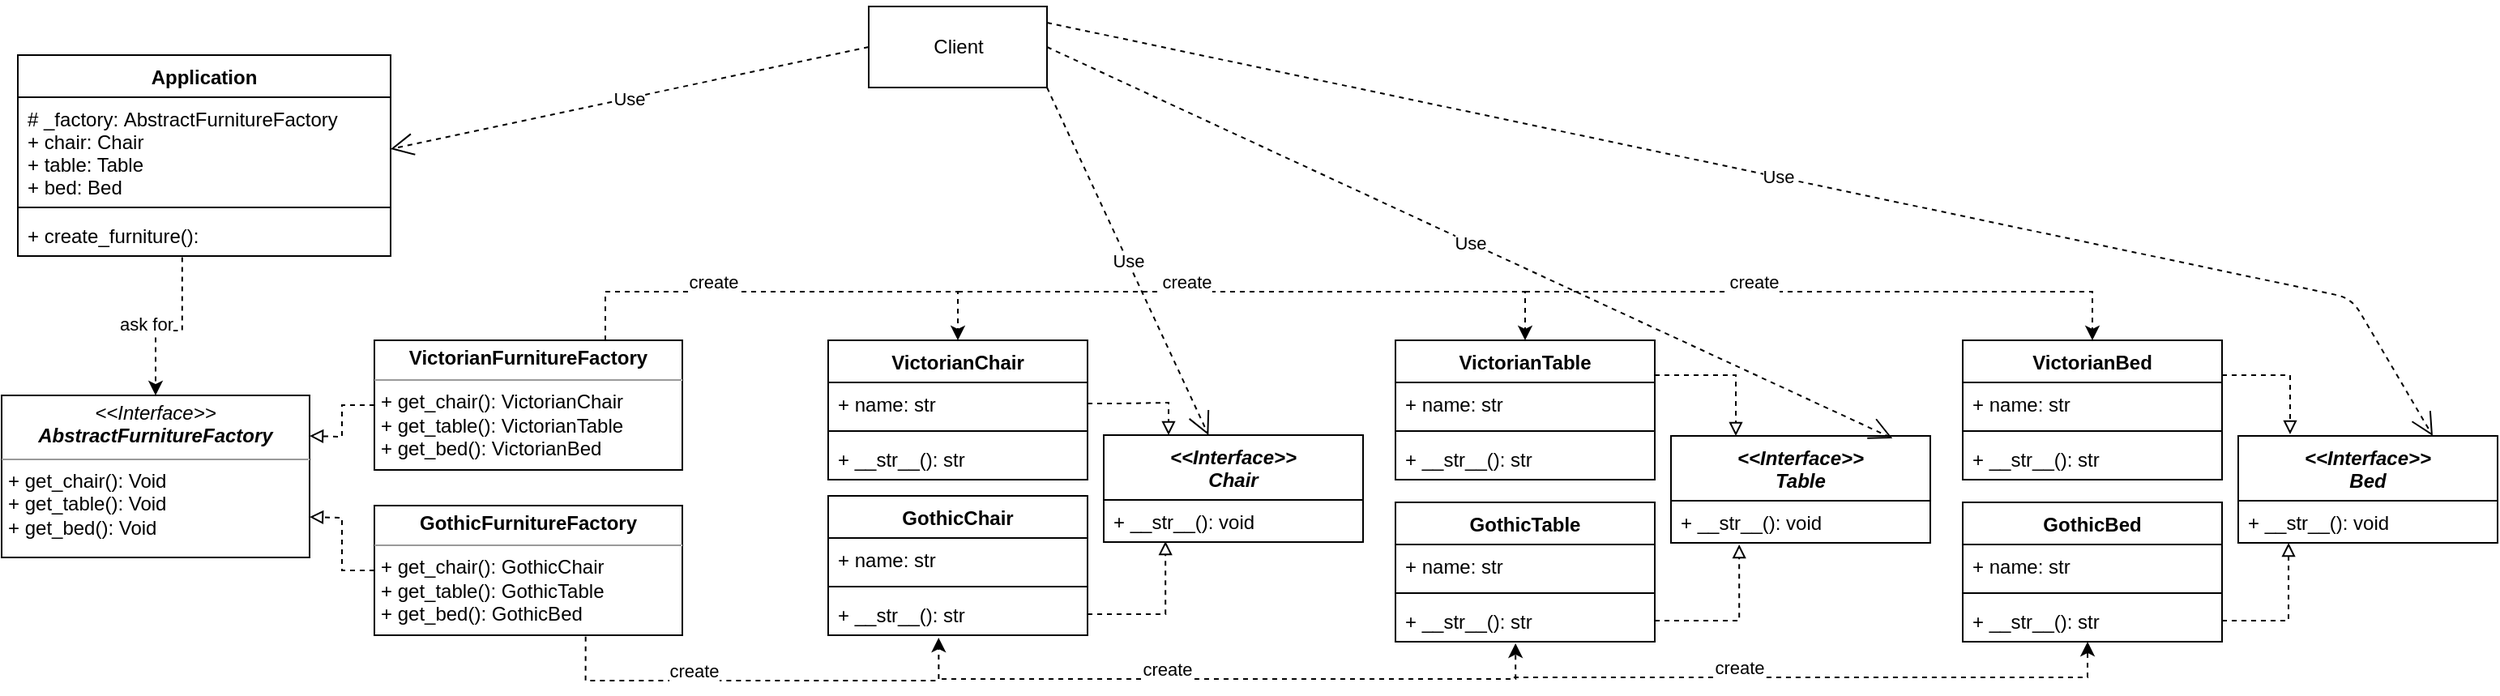 <mxfile version="14.5.1" type="device"><diagram id="0ansOxI29JbR_2N8MUk0" name="Страница 1"><mxGraphModel dx="1588" dy="960" grid="1" gridSize="10" guides="1" tooltips="1" connect="1" arrows="1" fold="1" page="1" pageScale="1" pageWidth="827" pageHeight="1169" math="0" shadow="0"><root><mxCell id="0"/><mxCell id="1" parent="0"/><mxCell id="ZyPitl_gjvfmytoi62Fe-13" value="&lt;&lt;Interface&gt;&gt;&#10;Chair" style="swimlane;fontStyle=3;align=center;verticalAlign=top;childLayout=stackLayout;horizontal=1;startSize=40;horizontalStack=0;resizeParent=1;resizeParentMax=0;resizeLast=0;collapsible=1;marginBottom=0;" vertex="1" parent="1"><mxGeometry x="730" y="294.5" width="160" height="66" as="geometry"/></mxCell><mxCell id="ZyPitl_gjvfmytoi62Fe-16" value="+ __str__(): void" style="text;strokeColor=none;fillColor=none;align=left;verticalAlign=top;spacingLeft=4;spacingRight=4;overflow=hidden;rotatable=0;points=[[0,0.5],[1,0.5]];portConstraint=eastwest;" vertex="1" parent="ZyPitl_gjvfmytoi62Fe-13"><mxGeometry y="40" width="160" height="26" as="geometry"/></mxCell><mxCell id="ZyPitl_gjvfmytoi62Fe-28" value="GothicChair" style="swimlane;fontStyle=1;align=center;verticalAlign=top;childLayout=stackLayout;horizontal=1;startSize=26;horizontalStack=0;resizeParent=1;resizeParentMax=0;resizeLast=0;collapsible=1;marginBottom=0;" vertex="1" parent="1"><mxGeometry x="560" y="332" width="160" height="86" as="geometry"/></mxCell><mxCell id="ZyPitl_gjvfmytoi62Fe-29" value="+ name: str" style="text;strokeColor=none;fillColor=none;align=left;verticalAlign=top;spacingLeft=4;spacingRight=4;overflow=hidden;rotatable=0;points=[[0,0.5],[1,0.5]];portConstraint=eastwest;" vertex="1" parent="ZyPitl_gjvfmytoi62Fe-28"><mxGeometry y="26" width="160" height="26" as="geometry"/></mxCell><mxCell id="ZyPitl_gjvfmytoi62Fe-30" value="" style="line;strokeWidth=1;fillColor=none;align=left;verticalAlign=middle;spacingTop=-1;spacingLeft=3;spacingRight=3;rotatable=0;labelPosition=right;points=[];portConstraint=eastwest;" vertex="1" parent="ZyPitl_gjvfmytoi62Fe-28"><mxGeometry y="52" width="160" height="8" as="geometry"/></mxCell><mxCell id="ZyPitl_gjvfmytoi62Fe-31" value="+ __str__(): str" style="text;strokeColor=none;fillColor=none;align=left;verticalAlign=top;spacingLeft=4;spacingRight=4;overflow=hidden;rotatable=0;points=[[0,0.5],[1,0.5]];portConstraint=eastwest;" vertex="1" parent="ZyPitl_gjvfmytoi62Fe-28"><mxGeometry y="60" width="160" height="26" as="geometry"/></mxCell><mxCell id="ZyPitl_gjvfmytoi62Fe-32" value="VictorianChair" style="swimlane;fontStyle=1;align=center;verticalAlign=top;childLayout=stackLayout;horizontal=1;startSize=26;horizontalStack=0;resizeParent=1;resizeParentMax=0;resizeLast=0;collapsible=1;marginBottom=0;" vertex="1" parent="1"><mxGeometry x="560" y="236" width="160" height="86" as="geometry"/></mxCell><mxCell id="ZyPitl_gjvfmytoi62Fe-33" value="+ name: str" style="text;strokeColor=none;fillColor=none;align=left;verticalAlign=top;spacingLeft=4;spacingRight=4;overflow=hidden;rotatable=0;points=[[0,0.5],[1,0.5]];portConstraint=eastwest;" vertex="1" parent="ZyPitl_gjvfmytoi62Fe-32"><mxGeometry y="26" width="160" height="26" as="geometry"/></mxCell><mxCell id="ZyPitl_gjvfmytoi62Fe-34" value="" style="line;strokeWidth=1;fillColor=none;align=left;verticalAlign=middle;spacingTop=-1;spacingLeft=3;spacingRight=3;rotatable=0;labelPosition=right;points=[];portConstraint=eastwest;" vertex="1" parent="ZyPitl_gjvfmytoi62Fe-32"><mxGeometry y="52" width="160" height="8" as="geometry"/></mxCell><mxCell id="ZyPitl_gjvfmytoi62Fe-35" value="+ __str__(): str" style="text;strokeColor=none;fillColor=none;align=left;verticalAlign=top;spacingLeft=4;spacingRight=4;overflow=hidden;rotatable=0;points=[[0,0.5],[1,0.5]];portConstraint=eastwest;" vertex="1" parent="ZyPitl_gjvfmytoi62Fe-32"><mxGeometry y="60" width="160" height="26" as="geometry"/></mxCell><mxCell id="ZyPitl_gjvfmytoi62Fe-115" style="edgeStyle=orthogonalEdgeStyle;rounded=0;orthogonalLoop=1;jettySize=auto;html=1;exitX=1;exitY=0.25;exitDx=0;exitDy=0;entryX=0.25;entryY=0;entryDx=0;entryDy=0;dashed=1;endFill=0;endArrow=block;" edge="1" parent="1" source="ZyPitl_gjvfmytoi62Fe-37" target="ZyPitl_gjvfmytoi62Fe-78"><mxGeometry relative="1" as="geometry"/></mxCell><mxCell id="ZyPitl_gjvfmytoi62Fe-37" value="VictorianTable" style="swimlane;fontStyle=1;align=center;verticalAlign=top;childLayout=stackLayout;horizontal=1;startSize=26;horizontalStack=0;resizeParent=1;resizeParentMax=0;resizeLast=0;collapsible=1;marginBottom=0;" vertex="1" parent="1"><mxGeometry x="910" y="236" width="160" height="86" as="geometry"/></mxCell><mxCell id="ZyPitl_gjvfmytoi62Fe-38" value="+ name: str" style="text;strokeColor=none;fillColor=none;align=left;verticalAlign=top;spacingLeft=4;spacingRight=4;overflow=hidden;rotatable=0;points=[[0,0.5],[1,0.5]];portConstraint=eastwest;" vertex="1" parent="ZyPitl_gjvfmytoi62Fe-37"><mxGeometry y="26" width="160" height="26" as="geometry"/></mxCell><mxCell id="ZyPitl_gjvfmytoi62Fe-39" value="" style="line;strokeWidth=1;fillColor=none;align=left;verticalAlign=middle;spacingTop=-1;spacingLeft=3;spacingRight=3;rotatable=0;labelPosition=right;points=[];portConstraint=eastwest;" vertex="1" parent="ZyPitl_gjvfmytoi62Fe-37"><mxGeometry y="52" width="160" height="8" as="geometry"/></mxCell><mxCell id="ZyPitl_gjvfmytoi62Fe-40" value="+ __str__(): str" style="text;strokeColor=none;fillColor=none;align=left;verticalAlign=top;spacingLeft=4;spacingRight=4;overflow=hidden;rotatable=0;points=[[0,0.5],[1,0.5]];portConstraint=eastwest;" vertex="1" parent="ZyPitl_gjvfmytoi62Fe-37"><mxGeometry y="60" width="160" height="26" as="geometry"/></mxCell><mxCell id="ZyPitl_gjvfmytoi62Fe-41" value="GothicTable" style="swimlane;fontStyle=1;align=center;verticalAlign=top;childLayout=stackLayout;horizontal=1;startSize=26;horizontalStack=0;resizeParent=1;resizeParentMax=0;resizeLast=0;collapsible=1;marginBottom=0;" vertex="1" parent="1"><mxGeometry x="910" y="336" width="160" height="86" as="geometry"/></mxCell><mxCell id="ZyPitl_gjvfmytoi62Fe-42" value="+ name: str" style="text;strokeColor=none;fillColor=none;align=left;verticalAlign=top;spacingLeft=4;spacingRight=4;overflow=hidden;rotatable=0;points=[[0,0.5],[1,0.5]];portConstraint=eastwest;" vertex="1" parent="ZyPitl_gjvfmytoi62Fe-41"><mxGeometry y="26" width="160" height="26" as="geometry"/></mxCell><mxCell id="ZyPitl_gjvfmytoi62Fe-43" value="" style="line;strokeWidth=1;fillColor=none;align=left;verticalAlign=middle;spacingTop=-1;spacingLeft=3;spacingRight=3;rotatable=0;labelPosition=right;points=[];portConstraint=eastwest;" vertex="1" parent="ZyPitl_gjvfmytoi62Fe-41"><mxGeometry y="52" width="160" height="8" as="geometry"/></mxCell><mxCell id="ZyPitl_gjvfmytoi62Fe-44" value="+ __str__(): str" style="text;strokeColor=none;fillColor=none;align=left;verticalAlign=top;spacingLeft=4;spacingRight=4;overflow=hidden;rotatable=0;points=[[0,0.5],[1,0.5]];portConstraint=eastwest;" vertex="1" parent="ZyPitl_gjvfmytoi62Fe-41"><mxGeometry y="60" width="160" height="26" as="geometry"/></mxCell><mxCell id="ZyPitl_gjvfmytoi62Fe-118" style="edgeStyle=orthogonalEdgeStyle;rounded=0;orthogonalLoop=1;jettySize=auto;html=1;exitX=1;exitY=0.25;exitDx=0;exitDy=0;entryX=0.2;entryY=-0.015;entryDx=0;entryDy=0;entryPerimeter=0;dashed=1;endFill=0;endArrow=block;" edge="1" parent="1" source="ZyPitl_gjvfmytoi62Fe-45" target="ZyPitl_gjvfmytoi62Fe-80"><mxGeometry relative="1" as="geometry"/></mxCell><mxCell id="ZyPitl_gjvfmytoi62Fe-45" value="VictorianBed" style="swimlane;fontStyle=1;align=center;verticalAlign=top;childLayout=stackLayout;horizontal=1;startSize=26;horizontalStack=0;resizeParent=1;resizeParentMax=0;resizeLast=0;collapsible=1;marginBottom=0;" vertex="1" parent="1"><mxGeometry x="1260" y="236" width="160" height="86" as="geometry"/></mxCell><mxCell id="ZyPitl_gjvfmytoi62Fe-46" value="+ name: str" style="text;strokeColor=none;fillColor=none;align=left;verticalAlign=top;spacingLeft=4;spacingRight=4;overflow=hidden;rotatable=0;points=[[0,0.5],[1,0.5]];portConstraint=eastwest;" vertex="1" parent="ZyPitl_gjvfmytoi62Fe-45"><mxGeometry y="26" width="160" height="26" as="geometry"/></mxCell><mxCell id="ZyPitl_gjvfmytoi62Fe-47" value="" style="line;strokeWidth=1;fillColor=none;align=left;verticalAlign=middle;spacingTop=-1;spacingLeft=3;spacingRight=3;rotatable=0;labelPosition=right;points=[];portConstraint=eastwest;" vertex="1" parent="ZyPitl_gjvfmytoi62Fe-45"><mxGeometry y="52" width="160" height="8" as="geometry"/></mxCell><mxCell id="ZyPitl_gjvfmytoi62Fe-48" value="+ __str__(): str" style="text;strokeColor=none;fillColor=none;align=left;verticalAlign=top;spacingLeft=4;spacingRight=4;overflow=hidden;rotatable=0;points=[[0,0.5],[1,0.5]];portConstraint=eastwest;" vertex="1" parent="ZyPitl_gjvfmytoi62Fe-45"><mxGeometry y="60" width="160" height="26" as="geometry"/></mxCell><mxCell id="ZyPitl_gjvfmytoi62Fe-49" value="GothicBed" style="swimlane;fontStyle=1;align=center;verticalAlign=top;childLayout=stackLayout;horizontal=1;startSize=26;horizontalStack=0;resizeParent=1;resizeParentMax=0;resizeLast=0;collapsible=1;marginBottom=0;" vertex="1" parent="1"><mxGeometry x="1260" y="336" width="160" height="86" as="geometry"/></mxCell><mxCell id="ZyPitl_gjvfmytoi62Fe-50" value="+ name: str" style="text;strokeColor=none;fillColor=none;align=left;verticalAlign=top;spacingLeft=4;spacingRight=4;overflow=hidden;rotatable=0;points=[[0,0.5],[1,0.5]];portConstraint=eastwest;" vertex="1" parent="ZyPitl_gjvfmytoi62Fe-49"><mxGeometry y="26" width="160" height="26" as="geometry"/></mxCell><mxCell id="ZyPitl_gjvfmytoi62Fe-51" value="" style="line;strokeWidth=1;fillColor=none;align=left;verticalAlign=middle;spacingTop=-1;spacingLeft=3;spacingRight=3;rotatable=0;labelPosition=right;points=[];portConstraint=eastwest;" vertex="1" parent="ZyPitl_gjvfmytoi62Fe-49"><mxGeometry y="52" width="160" height="8" as="geometry"/></mxCell><mxCell id="ZyPitl_gjvfmytoi62Fe-52" value="+ __str__(): str" style="text;strokeColor=none;fillColor=none;align=left;verticalAlign=top;spacingLeft=4;spacingRight=4;overflow=hidden;rotatable=0;points=[[0,0.5],[1,0.5]];portConstraint=eastwest;" vertex="1" parent="ZyPitl_gjvfmytoi62Fe-49"><mxGeometry y="60" width="160" height="26" as="geometry"/></mxCell><mxCell id="ZyPitl_gjvfmytoi62Fe-55" value="&lt;p style=&quot;margin: 0px ; margin-top: 4px ; text-align: center&quot;&gt;&lt;i&gt;&amp;lt;&amp;lt;Interface&amp;gt;&amp;gt;&lt;/i&gt;&lt;br&gt;&lt;b&gt;&lt;i&gt;AbstractFurnitureFactory&lt;/i&gt;&lt;/b&gt;&lt;/p&gt;&lt;hr size=&quot;1&quot;&gt;&lt;p style=&quot;margin: 0px ; margin-left: 4px&quot;&gt;+ get_chair(): Void&lt;br&gt;+ get_table(): Void&lt;/p&gt;&lt;p style=&quot;margin: 0px ; margin-left: 4px&quot;&gt;+ get_bed(): Void&lt;br&gt;&lt;/p&gt;" style="verticalAlign=top;align=left;overflow=fill;fontSize=12;fontFamily=Helvetica;html=1;" vertex="1" parent="1"><mxGeometry x="50" y="270" width="190" height="100" as="geometry"/></mxCell><mxCell id="ZyPitl_gjvfmytoi62Fe-119" style="edgeStyle=orthogonalEdgeStyle;rounded=0;orthogonalLoop=1;jettySize=auto;html=1;exitX=0;exitY=0.5;exitDx=0;exitDy=0;entryX=1;entryY=0.25;entryDx=0;entryDy=0;dashed=1;endArrow=block;endFill=0;" edge="1" parent="1" source="ZyPitl_gjvfmytoi62Fe-56"><mxGeometry relative="1" as="geometry"><mxPoint x="240" y="295" as="targetPoint"/></mxGeometry></mxCell><mxCell id="ZyPitl_gjvfmytoi62Fe-56" value="&lt;p style=&quot;margin: 0px ; margin-top: 4px ; text-align: center&quot;&gt;&lt;b&gt;VictorianFurnitureFactory&lt;/b&gt;&lt;br&gt;&lt;/p&gt;&lt;hr size=&quot;1&quot;&gt;&lt;p style=&quot;margin: 0px ; margin-left: 4px&quot;&gt;+ get_chair():&amp;nbsp;VictorianChair&lt;/p&gt;&lt;p style=&quot;margin: 0px ; margin-left: 4px&quot;&gt;+ get_table(): VictorianTable&lt;/p&gt;&lt;p style=&quot;margin: 0px ; margin-left: 4px&quot;&gt;+ get_bed(): VictorianBed&lt;br&gt;&lt;/p&gt;" style="verticalAlign=top;align=left;overflow=fill;fontSize=12;fontFamily=Helvetica;html=1;" vertex="1" parent="1"><mxGeometry x="280" y="236" width="190" height="80" as="geometry"/></mxCell><mxCell id="ZyPitl_gjvfmytoi62Fe-120" style="edgeStyle=orthogonalEdgeStyle;rounded=0;orthogonalLoop=1;jettySize=auto;html=1;exitX=0;exitY=0.5;exitDx=0;exitDy=0;entryX=1;entryY=0.75;entryDx=0;entryDy=0;endArrow=block;endFill=0;dashed=1;" edge="1" parent="1" source="ZyPitl_gjvfmytoi62Fe-57"><mxGeometry relative="1" as="geometry"><mxPoint x="240" y="345" as="targetPoint"/></mxGeometry></mxCell><mxCell id="ZyPitl_gjvfmytoi62Fe-57" value="&lt;p style=&quot;margin: 0px ; margin-top: 4px ; text-align: center&quot;&gt;&lt;b&gt;GothicFurnitureFactory&lt;/b&gt;&lt;br&gt;&lt;/p&gt;&lt;hr size=&quot;1&quot;&gt;&lt;p style=&quot;margin: 0px ; margin-left: 4px&quot;&gt;+ get_chair():&amp;nbsp;GothicChair&lt;/p&gt;&lt;p style=&quot;margin: 0px ; margin-left: 4px&quot;&gt;+ get_table(): GothicTable&lt;/p&gt;&lt;p style=&quot;margin: 0px ; margin-left: 4px&quot;&gt;+ get_bed(): GothicBed&lt;br&gt;&lt;/p&gt;" style="verticalAlign=top;align=left;overflow=fill;fontSize=12;fontFamily=Helvetica;html=1;" vertex="1" parent="1"><mxGeometry x="280" y="338" width="190" height="80" as="geometry"/></mxCell><mxCell id="ZyPitl_gjvfmytoi62Fe-78" value="&lt;&lt;Interface&gt;&gt;&#10;Table" style="swimlane;fontStyle=3;align=center;verticalAlign=top;childLayout=stackLayout;horizontal=1;startSize=40;horizontalStack=0;resizeParent=1;resizeParentMax=0;resizeLast=0;collapsible=1;marginBottom=0;" vertex="1" parent="1"><mxGeometry x="1080" y="295" width="160" height="66" as="geometry"/></mxCell><mxCell id="ZyPitl_gjvfmytoi62Fe-79" value="+ __str__(): void" style="text;strokeColor=none;fillColor=none;align=left;verticalAlign=top;spacingLeft=4;spacingRight=4;overflow=hidden;rotatable=0;points=[[0,0.5],[1,0.5]];portConstraint=eastwest;" vertex="1" parent="ZyPitl_gjvfmytoi62Fe-78"><mxGeometry y="40" width="160" height="26" as="geometry"/></mxCell><mxCell id="ZyPitl_gjvfmytoi62Fe-80" value="&lt;&lt;Interface&gt;&gt;&#10;Bed" style="swimlane;fontStyle=3;align=center;verticalAlign=top;childLayout=stackLayout;horizontal=1;startSize=40;horizontalStack=0;resizeParent=1;resizeParentMax=0;resizeLast=0;collapsible=1;marginBottom=0;" vertex="1" parent="1"><mxGeometry x="1430" y="295" width="160" height="66" as="geometry"/></mxCell><mxCell id="ZyPitl_gjvfmytoi62Fe-81" value="+ __str__(): void" style="text;strokeColor=none;fillColor=none;align=left;verticalAlign=top;spacingLeft=4;spacingRight=4;overflow=hidden;rotatable=0;points=[[0,0.5],[1,0.5]];portConstraint=eastwest;" vertex="1" parent="ZyPitl_gjvfmytoi62Fe-80"><mxGeometry y="40" width="160" height="26" as="geometry"/></mxCell><mxCell id="ZyPitl_gjvfmytoi62Fe-93" style="edgeStyle=orthogonalEdgeStyle;rounded=0;orthogonalLoop=1;jettySize=auto;html=1;exitX=0.75;exitY=0;exitDx=0;exitDy=0;dashed=1;entryX=0.5;entryY=0;entryDx=0;entryDy=0;" edge="1" parent="1" source="ZyPitl_gjvfmytoi62Fe-56" target="ZyPitl_gjvfmytoi62Fe-32"><mxGeometry relative="1" as="geometry"><mxPoint x="687.5" y="96" as="sourcePoint"/><mxPoint x="640" y="206" as="targetPoint"/><Array as="points"><mxPoint x="423" y="206"/><mxPoint x="640" y="206"/><mxPoint x="640" y="206"/></Array></mxGeometry></mxCell><mxCell id="ZyPitl_gjvfmytoi62Fe-94" value="create" style="edgeLabel;html=1;align=center;verticalAlign=middle;resizable=0;points=[];" vertex="1" connectable="0" parent="ZyPitl_gjvfmytoi62Fe-93"><mxGeometry x="-0.124" y="3" relative="1" as="geometry"><mxPoint x="-25.5" y="-3" as="offset"/></mxGeometry></mxCell><mxCell id="ZyPitl_gjvfmytoi62Fe-106" value="Application" style="swimlane;fontStyle=1;align=center;verticalAlign=top;childLayout=stackLayout;horizontal=1;startSize=26;horizontalStack=0;resizeParent=1;resizeParentMax=0;resizeLast=0;collapsible=1;marginBottom=0;" vertex="1" parent="1"><mxGeometry x="60" y="60" width="230" height="124" as="geometry"/></mxCell><mxCell id="ZyPitl_gjvfmytoi62Fe-107" value="# _factory: AbstractFurnitureFactory&#10;+ chair: Chair&#10;+ table: Table&#10;+ bed: Bed" style="text;strokeColor=none;fillColor=none;align=left;verticalAlign=top;spacingLeft=4;spacingRight=4;overflow=hidden;rotatable=0;points=[[0,0.5],[1,0.5]];portConstraint=eastwest;" vertex="1" parent="ZyPitl_gjvfmytoi62Fe-106"><mxGeometry y="26" width="230" height="64" as="geometry"/></mxCell><mxCell id="ZyPitl_gjvfmytoi62Fe-108" value="" style="line;strokeWidth=1;fillColor=none;align=left;verticalAlign=middle;spacingTop=-1;spacingLeft=3;spacingRight=3;rotatable=0;labelPosition=right;points=[];portConstraint=eastwest;" vertex="1" parent="ZyPitl_gjvfmytoi62Fe-106"><mxGeometry y="90" width="230" height="8" as="geometry"/></mxCell><mxCell id="ZyPitl_gjvfmytoi62Fe-109" value="+ create_furniture():" style="text;strokeColor=none;fillColor=none;align=left;verticalAlign=top;spacingLeft=4;spacingRight=4;overflow=hidden;rotatable=0;points=[[0,0.5],[1,0.5]];portConstraint=eastwest;" vertex="1" parent="ZyPitl_gjvfmytoi62Fe-106"><mxGeometry y="98" width="230" height="26" as="geometry"/></mxCell><mxCell id="ZyPitl_gjvfmytoi62Fe-113" style="edgeStyle=orthogonalEdgeStyle;rounded=0;orthogonalLoop=1;jettySize=auto;html=1;exitX=1;exitY=0.5;exitDx=0;exitDy=0;entryX=0.25;entryY=0;entryDx=0;entryDy=0;dashed=1;endFill=0;endArrow=block;" edge="1" parent="1" source="ZyPitl_gjvfmytoi62Fe-33" target="ZyPitl_gjvfmytoi62Fe-13"><mxGeometry relative="1" as="geometry"/></mxCell><mxCell id="ZyPitl_gjvfmytoi62Fe-114" style="edgeStyle=orthogonalEdgeStyle;rounded=0;orthogonalLoop=1;jettySize=auto;html=1;exitX=1;exitY=0.5;exitDx=0;exitDy=0;entryX=0.238;entryY=0.981;entryDx=0;entryDy=0;entryPerimeter=0;dashed=1;endFill=0;endArrow=block;" edge="1" parent="1" source="ZyPitl_gjvfmytoi62Fe-31" target="ZyPitl_gjvfmytoi62Fe-16"><mxGeometry relative="1" as="geometry"/></mxCell><mxCell id="ZyPitl_gjvfmytoi62Fe-116" style="edgeStyle=orthogonalEdgeStyle;rounded=0;orthogonalLoop=1;jettySize=auto;html=1;exitX=1;exitY=0.5;exitDx=0;exitDy=0;entryX=0.263;entryY=1.038;entryDx=0;entryDy=0;entryPerimeter=0;dashed=1;endFill=0;endArrow=block;" edge="1" parent="1" source="ZyPitl_gjvfmytoi62Fe-44" target="ZyPitl_gjvfmytoi62Fe-79"><mxGeometry relative="1" as="geometry"/></mxCell><mxCell id="ZyPitl_gjvfmytoi62Fe-117" style="edgeStyle=orthogonalEdgeStyle;rounded=0;orthogonalLoop=1;jettySize=auto;html=1;exitX=1;exitY=0.5;exitDx=0;exitDy=0;entryX=0.194;entryY=1;entryDx=0;entryDy=0;entryPerimeter=0;dashed=1;endFill=0;endArrow=block;" edge="1" parent="1" source="ZyPitl_gjvfmytoi62Fe-52" target="ZyPitl_gjvfmytoi62Fe-81"><mxGeometry relative="1" as="geometry"/></mxCell><mxCell id="ZyPitl_gjvfmytoi62Fe-121" style="edgeStyle=orthogonalEdgeStyle;rounded=0;orthogonalLoop=1;jettySize=auto;html=1;dashed=1;" edge="1" parent="1" target="ZyPitl_gjvfmytoi62Fe-37"><mxGeometry relative="1" as="geometry"><mxPoint x="640" y="206" as="sourcePoint"/><mxPoint x="890" y="216" as="targetPoint"/><Array as="points"><mxPoint x="990" y="206"/></Array></mxGeometry></mxCell><mxCell id="ZyPitl_gjvfmytoi62Fe-122" value="create" style="edgeLabel;html=1;align=center;verticalAlign=middle;resizable=0;points=[];" vertex="1" connectable="0" parent="ZyPitl_gjvfmytoi62Fe-121"><mxGeometry x="-0.124" y="3" relative="1" as="geometry"><mxPoint x="-25.5" y="-3" as="offset"/></mxGeometry></mxCell><mxCell id="ZyPitl_gjvfmytoi62Fe-123" style="edgeStyle=orthogonalEdgeStyle;rounded=0;orthogonalLoop=1;jettySize=auto;html=1;dashed=1;" edge="1" parent="1"><mxGeometry relative="1" as="geometry"><mxPoint x="990" y="206" as="sourcePoint"/><mxPoint x="1340" y="236" as="targetPoint"/><Array as="points"><mxPoint x="1340" y="206"/></Array></mxGeometry></mxCell><mxCell id="ZyPitl_gjvfmytoi62Fe-124" value="create" style="edgeLabel;html=1;align=center;verticalAlign=middle;resizable=0;points=[];" vertex="1" connectable="0" parent="ZyPitl_gjvfmytoi62Fe-123"><mxGeometry x="-0.124" y="3" relative="1" as="geometry"><mxPoint x="-25.5" y="-3" as="offset"/></mxGeometry></mxCell><mxCell id="ZyPitl_gjvfmytoi62Fe-125" style="edgeStyle=orthogonalEdgeStyle;rounded=0;orthogonalLoop=1;jettySize=auto;html=1;exitX=0.686;exitY=1.011;exitDx=0;exitDy=0;dashed=1;entryX=0.426;entryY=1.06;entryDx=0;entryDy=0;exitPerimeter=0;entryPerimeter=0;" edge="1" parent="1" source="ZyPitl_gjvfmytoi62Fe-57" target="ZyPitl_gjvfmytoi62Fe-31"><mxGeometry relative="1" as="geometry"><mxPoint x="410.02" y="475.97" as="sourcePoint"/><mxPoint x="627.52" y="475.97" as="targetPoint"/><Array as="points"><mxPoint x="410" y="446"/><mxPoint x="628" y="446"/></Array></mxGeometry></mxCell><mxCell id="ZyPitl_gjvfmytoi62Fe-126" value="create" style="edgeLabel;html=1;align=center;verticalAlign=middle;resizable=0;points=[];" vertex="1" connectable="0" parent="ZyPitl_gjvfmytoi62Fe-125"><mxGeometry x="-0.124" y="3" relative="1" as="geometry"><mxPoint x="-25.5" y="-3" as="offset"/></mxGeometry></mxCell><mxCell id="ZyPitl_gjvfmytoi62Fe-127" style="edgeStyle=orthogonalEdgeStyle;rounded=0;orthogonalLoop=1;jettySize=auto;html=1;dashed=1;entryX=0.463;entryY=1.038;entryDx=0;entryDy=0;entryPerimeter=0;" edge="1" parent="1" target="ZyPitl_gjvfmytoi62Fe-44"><mxGeometry relative="1" as="geometry"><mxPoint x="630" y="445" as="sourcePoint"/><mxPoint x="867.88" y="418.68" as="targetPoint"/><Array as="points"><mxPoint x="984" y="445"/></Array></mxGeometry></mxCell><mxCell id="ZyPitl_gjvfmytoi62Fe-128" value="create" style="edgeLabel;html=1;align=center;verticalAlign=middle;resizable=0;points=[];" vertex="1" connectable="0" parent="ZyPitl_gjvfmytoi62Fe-127"><mxGeometry x="-0.124" y="3" relative="1" as="geometry"><mxPoint x="-25.5" y="-3" as="offset"/></mxGeometry></mxCell><mxCell id="ZyPitl_gjvfmytoi62Fe-129" style="edgeStyle=orthogonalEdgeStyle;rounded=0;orthogonalLoop=1;jettySize=auto;html=1;dashed=1;entryX=0.463;entryY=1.038;entryDx=0;entryDy=0;entryPerimeter=0;" edge="1" parent="1"><mxGeometry relative="1" as="geometry"><mxPoint x="982.96" y="444.01" as="sourcePoint"/><mxPoint x="1337.04" y="421.998" as="targetPoint"/><Array as="points"><mxPoint x="1336.96" y="444.01"/></Array></mxGeometry></mxCell><mxCell id="ZyPitl_gjvfmytoi62Fe-130" value="create" style="edgeLabel;html=1;align=center;verticalAlign=middle;resizable=0;points=[];" vertex="1" connectable="0" parent="ZyPitl_gjvfmytoi62Fe-129"><mxGeometry x="-0.124" y="3" relative="1" as="geometry"><mxPoint x="-25.5" y="-3" as="offset"/></mxGeometry></mxCell><mxCell id="ZyPitl_gjvfmytoi62Fe-131" style="edgeStyle=orthogonalEdgeStyle;rounded=0;orthogonalLoop=1;jettySize=auto;html=1;dashed=1;exitX=0.441;exitY=1.027;exitDx=0;exitDy=0;exitPerimeter=0;entryX=0.5;entryY=0;entryDx=0;entryDy=0;" edge="1" parent="1" source="ZyPitl_gjvfmytoi62Fe-109" target="ZyPitl_gjvfmytoi62Fe-55"><mxGeometry relative="1" as="geometry"><mxPoint x="290" y="130" as="sourcePoint"/><mxPoint x="640.0" y="160" as="targetPoint"/><Array as="points"><mxPoint x="161" y="230"/><mxPoint x="145" y="230"/></Array></mxGeometry></mxCell><mxCell id="ZyPitl_gjvfmytoi62Fe-132" value="ask for" style="edgeLabel;html=1;align=center;verticalAlign=middle;resizable=0;points=[];" vertex="1" connectable="0" parent="ZyPitl_gjvfmytoi62Fe-131"><mxGeometry x="-0.124" y="3" relative="1" as="geometry"><mxPoint x="-25.5" y="-3" as="offset"/></mxGeometry></mxCell><mxCell id="ZyPitl_gjvfmytoi62Fe-134" value="Client" style="html=1;" vertex="1" parent="1"><mxGeometry x="585" y="30" width="110" height="50" as="geometry"/></mxCell><mxCell id="ZyPitl_gjvfmytoi62Fe-135" value="Use" style="endArrow=open;endSize=12;dashed=1;html=1;exitX=0;exitY=0.5;exitDx=0;exitDy=0;entryX=1;entryY=0.5;entryDx=0;entryDy=0;" edge="1" parent="1" source="ZyPitl_gjvfmytoi62Fe-134" target="ZyPitl_gjvfmytoi62Fe-107"><mxGeometry width="160" relative="1" as="geometry"><mxPoint x="460" y="140" as="sourcePoint"/><mxPoint x="620" y="140" as="targetPoint"/></mxGeometry></mxCell><mxCell id="ZyPitl_gjvfmytoi62Fe-136" value="Use" style="endArrow=open;endSize=12;dashed=1;html=1;exitX=0;exitY=0.5;exitDx=0;exitDy=0;entryX=0.75;entryY=0;entryDx=0;entryDy=0;" edge="1" parent="1" target="ZyPitl_gjvfmytoi62Fe-80"><mxGeometry width="160" relative="1" as="geometry"><mxPoint x="695" y="40" as="sourcePoint"/><mxPoint x="400" y="103" as="targetPoint"/><Array as="points"><mxPoint x="1500" y="210"/></Array></mxGeometry></mxCell><mxCell id="ZyPitl_gjvfmytoi62Fe-137" value="Use" style="endArrow=open;endSize=12;dashed=1;html=1;exitX=1;exitY=0.5;exitDx=0;exitDy=0;entryX=0.854;entryY=0.022;entryDx=0;entryDy=0;entryPerimeter=0;" edge="1" parent="1" source="ZyPitl_gjvfmytoi62Fe-134" target="ZyPitl_gjvfmytoi62Fe-78"><mxGeometry width="160" relative="1" as="geometry"><mxPoint x="595" y="65" as="sourcePoint"/><mxPoint x="300" y="128" as="targetPoint"/></mxGeometry></mxCell><mxCell id="ZyPitl_gjvfmytoi62Fe-138" value="Use" style="endArrow=open;endSize=12;dashed=1;html=1;exitX=1;exitY=1;exitDx=0;exitDy=0;" edge="1" parent="1" source="ZyPitl_gjvfmytoi62Fe-134" target="ZyPitl_gjvfmytoi62Fe-13"><mxGeometry width="160" relative="1" as="geometry"><mxPoint x="705" y="65" as="sourcePoint"/><mxPoint x="1226.64" y="306.452" as="targetPoint"/></mxGeometry></mxCell></root></mxGraphModel></diagram></mxfile>